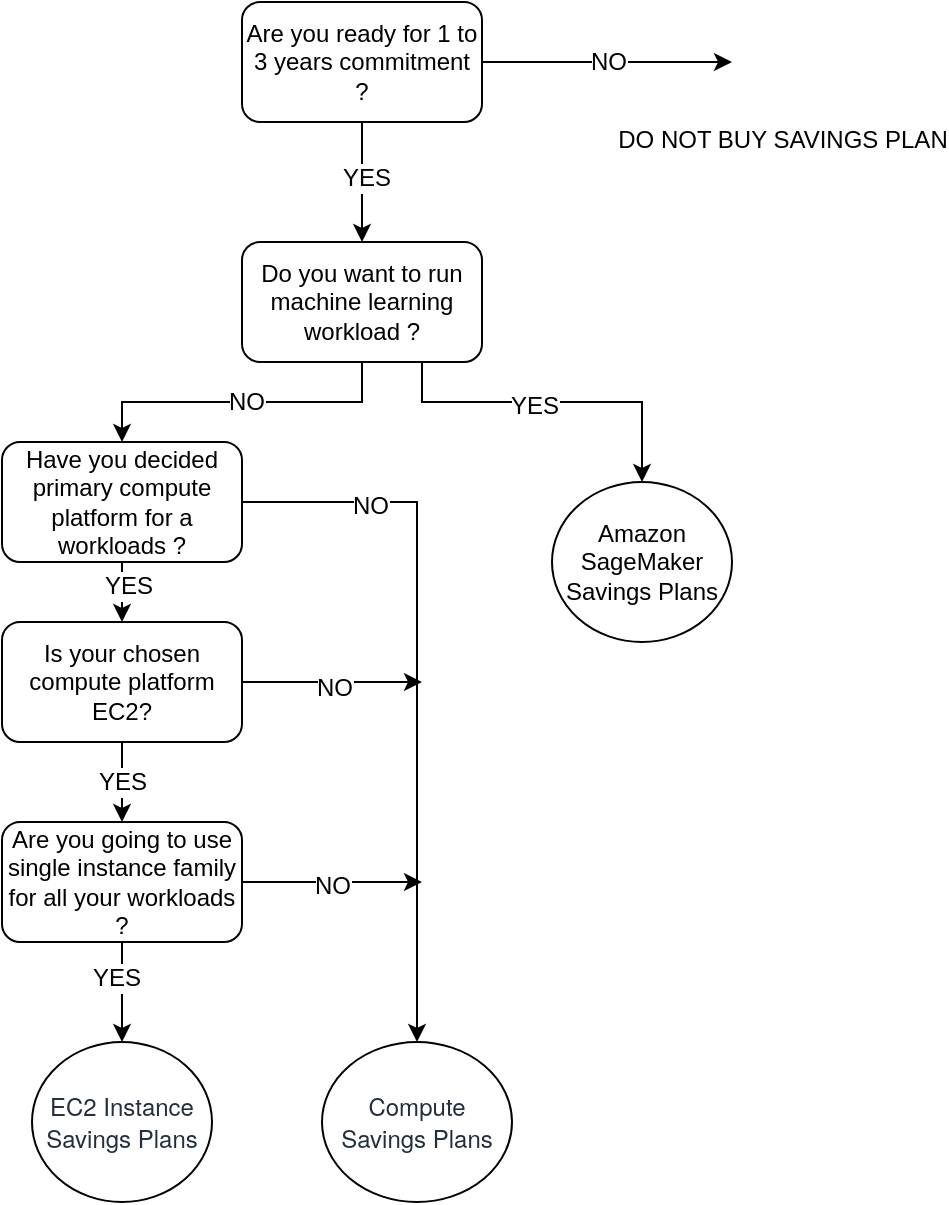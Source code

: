 <mxfile version="20.2.3" type="github">
  <diagram id="p7Yx6SKq140OhYaxNJ3j" name="Page-1">
    <mxGraphModel dx="868" dy="589" grid="1" gridSize="10" guides="1" tooltips="1" connect="1" arrows="1" fold="1" page="1" pageScale="1" pageWidth="850" pageHeight="1100" math="0" shadow="0">
      <root>
        <mxCell id="0" />
        <mxCell id="1" parent="0" />
        <mxCell id="hQFpgfugJIjpB1pTZ4c0-16" style="edgeStyle=orthogonalEdgeStyle;rounded=0;orthogonalLoop=1;jettySize=auto;html=1;exitX=0.5;exitY=1;exitDx=0;exitDy=0;entryX=0.5;entryY=0;entryDx=0;entryDy=0;fontSize=12;" edge="1" parent="1" source="hQFpgfugJIjpB1pTZ4c0-1" target="hQFpgfugJIjpB1pTZ4c0-15">
          <mxGeometry relative="1" as="geometry" />
        </mxCell>
        <mxCell id="hQFpgfugJIjpB1pTZ4c0-28" value="YES" style="edgeLabel;html=1;align=center;verticalAlign=middle;resizable=0;points=[];fontSize=12;" vertex="1" connectable="0" parent="hQFpgfugJIjpB1pTZ4c0-16">
          <mxGeometry x="-0.233" y="3" relative="1" as="geometry">
            <mxPoint as="offset" />
          </mxGeometry>
        </mxCell>
        <mxCell id="hQFpgfugJIjpB1pTZ4c0-19" style="edgeStyle=orthogonalEdgeStyle;rounded=0;orthogonalLoop=1;jettySize=auto;html=1;exitX=1;exitY=0.5;exitDx=0;exitDy=0;fontSize=12;" edge="1" parent="1" source="hQFpgfugJIjpB1pTZ4c0-1" target="hQFpgfugJIjpB1pTZ4c0-14">
          <mxGeometry relative="1" as="geometry" />
        </mxCell>
        <mxCell id="hQFpgfugJIjpB1pTZ4c0-27" value="NO" style="edgeLabel;html=1;align=center;verticalAlign=middle;resizable=0;points=[];fontSize=12;" vertex="1" connectable="0" parent="hQFpgfugJIjpB1pTZ4c0-19">
          <mxGeometry x="-0.646" y="-1" relative="1" as="geometry">
            <mxPoint y="1" as="offset" />
          </mxGeometry>
        </mxCell>
        <mxCell id="hQFpgfugJIjpB1pTZ4c0-1" value="Have you decided primary compute platform for a workloads ?" style="rounded=1;whiteSpace=wrap;html=1;" vertex="1" parent="1">
          <mxGeometry x="120" y="230" width="120" height="60" as="geometry" />
        </mxCell>
        <mxCell id="hQFpgfugJIjpB1pTZ4c0-4" style="edgeStyle=orthogonalEdgeStyle;rounded=0;orthogonalLoop=1;jettySize=auto;html=1;exitX=0.5;exitY=1;exitDx=0;exitDy=0;" edge="1" parent="1" source="hQFpgfugJIjpB1pTZ4c0-3" target="hQFpgfugJIjpB1pTZ4c0-1">
          <mxGeometry relative="1" as="geometry" />
        </mxCell>
        <mxCell id="hQFpgfugJIjpB1pTZ4c0-26" value="NO" style="edgeLabel;html=1;align=center;verticalAlign=middle;resizable=0;points=[];fontSize=12;" vertex="1" connectable="0" parent="hQFpgfugJIjpB1pTZ4c0-4">
          <mxGeometry x="-0.025" relative="1" as="geometry">
            <mxPoint as="offset" />
          </mxGeometry>
        </mxCell>
        <mxCell id="hQFpgfugJIjpB1pTZ4c0-6" style="edgeStyle=orthogonalEdgeStyle;rounded=0;orthogonalLoop=1;jettySize=auto;html=1;exitX=0.75;exitY=1;exitDx=0;exitDy=0;entryX=0.5;entryY=0;entryDx=0;entryDy=0;" edge="1" parent="1" source="hQFpgfugJIjpB1pTZ4c0-3" target="hQFpgfugJIjpB1pTZ4c0-8">
          <mxGeometry relative="1" as="geometry">
            <mxPoint x="440" y="230" as="targetPoint" />
            <Array as="points">
              <mxPoint x="330" y="210" />
              <mxPoint x="440" y="210" />
            </Array>
          </mxGeometry>
        </mxCell>
        <mxCell id="hQFpgfugJIjpB1pTZ4c0-25" value="YES" style="edgeLabel;html=1;align=center;verticalAlign=middle;resizable=0;points=[];fontSize=12;" vertex="1" connectable="0" parent="hQFpgfugJIjpB1pTZ4c0-6">
          <mxGeometry x="-0.106" y="-1" relative="1" as="geometry">
            <mxPoint y="1" as="offset" />
          </mxGeometry>
        </mxCell>
        <mxCell id="hQFpgfugJIjpB1pTZ4c0-3" value="Do you want to run machine learning workload ?" style="rounded=1;whiteSpace=wrap;html=1;" vertex="1" parent="1">
          <mxGeometry x="240" y="130" width="120" height="60" as="geometry" />
        </mxCell>
        <mxCell id="hQFpgfugJIjpB1pTZ4c0-8" value="Amazon SageMaker Savings Plans" style="ellipse;whiteSpace=wrap;html=1;" vertex="1" parent="1">
          <mxGeometry x="395" y="250" width="90" height="80" as="geometry" />
        </mxCell>
        <mxCell id="hQFpgfugJIjpB1pTZ4c0-18" style="edgeStyle=orthogonalEdgeStyle;rounded=0;orthogonalLoop=1;jettySize=auto;html=1;exitX=0.5;exitY=1;exitDx=0;exitDy=0;entryX=0.5;entryY=0;entryDx=0;entryDy=0;fontSize=12;" edge="1" parent="1" source="hQFpgfugJIjpB1pTZ4c0-10" target="hQFpgfugJIjpB1pTZ4c0-12">
          <mxGeometry relative="1" as="geometry" />
        </mxCell>
        <mxCell id="hQFpgfugJIjpB1pTZ4c0-34" value="YES" style="edgeLabel;html=1;align=center;verticalAlign=middle;resizable=0;points=[];fontSize=12;" vertex="1" connectable="0" parent="hQFpgfugJIjpB1pTZ4c0-18">
          <mxGeometry x="-0.3" y="-3" relative="1" as="geometry">
            <mxPoint as="offset" />
          </mxGeometry>
        </mxCell>
        <mxCell id="hQFpgfugJIjpB1pTZ4c0-35" style="edgeStyle=orthogonalEdgeStyle;rounded=0;orthogonalLoop=1;jettySize=auto;html=1;exitX=1;exitY=0.5;exitDx=0;exitDy=0;fontSize=12;" edge="1" parent="1" source="hQFpgfugJIjpB1pTZ4c0-10">
          <mxGeometry relative="1" as="geometry">
            <mxPoint x="330" y="450" as="targetPoint" />
          </mxGeometry>
        </mxCell>
        <mxCell id="hQFpgfugJIjpB1pTZ4c0-36" value="NO" style="edgeLabel;html=1;align=center;verticalAlign=middle;resizable=0;points=[];fontSize=12;" vertex="1" connectable="0" parent="hQFpgfugJIjpB1pTZ4c0-35">
          <mxGeometry x="-0.022" y="-1" relative="1" as="geometry">
            <mxPoint y="1" as="offset" />
          </mxGeometry>
        </mxCell>
        <mxCell id="hQFpgfugJIjpB1pTZ4c0-10" value="Are you going to use single instance family for all your workloads ?" style="rounded=1;whiteSpace=wrap;html=1;" vertex="1" parent="1">
          <mxGeometry x="120" y="420" width="120" height="60" as="geometry" />
        </mxCell>
        <mxCell id="hQFpgfugJIjpB1pTZ4c0-12" value="&lt;span style=&quot;box-sizing: border-box; font-family: AmazonEmberBold, &amp;quot;Helvetica Neue Bold&amp;quot;, &amp;quot;Helvetica Neue&amp;quot;, Helvetica, Arial, sans-serif; color: rgb(35, 47, 62); text-align: left;&quot;&gt;&lt;font style=&quot;font-size: 12px;&quot;&gt;EC2 Instance Savings Plans&lt;/font&gt;&lt;/span&gt;" style="ellipse;whiteSpace=wrap;html=1;" vertex="1" parent="1">
          <mxGeometry x="135" y="530" width="90" height="80" as="geometry" />
        </mxCell>
        <mxCell id="hQFpgfugJIjpB1pTZ4c0-14" value="&lt;span style=&quot;box-sizing: border-box; font-family: AmazonEmberBold, &amp;quot;Helvetica Neue Bold&amp;quot;, &amp;quot;Helvetica Neue&amp;quot;, Helvetica, Arial, sans-serif; color: rgb(35, 47, 62); text-align: left;&quot;&gt;&lt;font style=&quot;font-size: 12px;&quot;&gt;Compute Savings Plans&lt;/font&gt;&lt;/span&gt;" style="ellipse;whiteSpace=wrap;html=1;fontSize=12;" vertex="1" parent="1">
          <mxGeometry x="280" y="530" width="95" height="80" as="geometry" />
        </mxCell>
        <mxCell id="hQFpgfugJIjpB1pTZ4c0-17" style="edgeStyle=orthogonalEdgeStyle;rounded=0;orthogonalLoop=1;jettySize=auto;html=1;exitX=0.5;exitY=1;exitDx=0;exitDy=0;fontSize=12;" edge="1" parent="1" source="hQFpgfugJIjpB1pTZ4c0-15" target="hQFpgfugJIjpB1pTZ4c0-10">
          <mxGeometry relative="1" as="geometry" />
        </mxCell>
        <mxCell id="hQFpgfugJIjpB1pTZ4c0-33" value="YES" style="edgeLabel;html=1;align=center;verticalAlign=middle;resizable=0;points=[];fontSize=12;" vertex="1" connectable="0" parent="hQFpgfugJIjpB1pTZ4c0-17">
          <mxGeometry x="0.38" y="1" relative="1" as="geometry">
            <mxPoint x="-1" y="-8" as="offset" />
          </mxGeometry>
        </mxCell>
        <mxCell id="hQFpgfugJIjpB1pTZ4c0-20" style="edgeStyle=orthogonalEdgeStyle;rounded=0;orthogonalLoop=1;jettySize=auto;html=1;exitX=1;exitY=0.5;exitDx=0;exitDy=0;fontSize=12;" edge="1" parent="1" source="hQFpgfugJIjpB1pTZ4c0-15">
          <mxGeometry relative="1" as="geometry">
            <mxPoint x="330" y="350" as="targetPoint" />
          </mxGeometry>
        </mxCell>
        <mxCell id="hQFpgfugJIjpB1pTZ4c0-32" value="NO" style="edgeLabel;html=1;align=center;verticalAlign=middle;resizable=0;points=[];fontSize=12;" vertex="1" connectable="0" parent="hQFpgfugJIjpB1pTZ4c0-20">
          <mxGeometry x="0.022" y="-1" relative="1" as="geometry">
            <mxPoint y="1" as="offset" />
          </mxGeometry>
        </mxCell>
        <mxCell id="hQFpgfugJIjpB1pTZ4c0-15" value="Is your chosen compute platform EC2?" style="rounded=1;whiteSpace=wrap;html=1;" vertex="1" parent="1">
          <mxGeometry x="120" y="320" width="120" height="60" as="geometry" />
        </mxCell>
        <mxCell id="hQFpgfugJIjpB1pTZ4c0-24" style="edgeStyle=orthogonalEdgeStyle;rounded=0;orthogonalLoop=1;jettySize=auto;html=1;exitX=0.5;exitY=1;exitDx=0;exitDy=0;fontSize=12;" edge="1" parent="1" source="hQFpgfugJIjpB1pTZ4c0-23" target="hQFpgfugJIjpB1pTZ4c0-3">
          <mxGeometry relative="1" as="geometry" />
        </mxCell>
        <mxCell id="hQFpgfugJIjpB1pTZ4c0-31" value="YES" style="edgeLabel;html=1;align=center;verticalAlign=middle;resizable=0;points=[];fontSize=12;" vertex="1" connectable="0" parent="hQFpgfugJIjpB1pTZ4c0-24">
          <mxGeometry x="-0.117" y="2" relative="1" as="geometry">
            <mxPoint y="1" as="offset" />
          </mxGeometry>
        </mxCell>
        <mxCell id="hQFpgfugJIjpB1pTZ4c0-30" value="NO" style="edgeStyle=orthogonalEdgeStyle;rounded=0;orthogonalLoop=1;jettySize=auto;html=1;exitX=1;exitY=0.5;exitDx=0;exitDy=0;entryX=0;entryY=0.5;entryDx=0;entryDy=0;fontSize=12;" edge="1" parent="1" source="hQFpgfugJIjpB1pTZ4c0-23" target="hQFpgfugJIjpB1pTZ4c0-29">
          <mxGeometry relative="1" as="geometry" />
        </mxCell>
        <mxCell id="hQFpgfugJIjpB1pTZ4c0-23" value="Are you ready for 1 to 3 years commitment ?" style="rounded=1;whiteSpace=wrap;html=1;" vertex="1" parent="1">
          <mxGeometry x="240" y="10" width="120" height="60" as="geometry" />
        </mxCell>
        <mxCell id="hQFpgfugJIjpB1pTZ4c0-29" value="DO NOT BUY SAVINGS PLAN" style="shape=image;html=1;verticalAlign=top;verticalLabelPosition=bottom;labelBackgroundColor=#ffffff;imageAspect=0;aspect=fixed;image=https://cdn1.iconfinder.com/data/icons/ionicons-fill-vol-2/512/stop-circle-128.png;fontSize=12;" vertex="1" parent="1">
          <mxGeometry x="485" y="15" width="50" height="50" as="geometry" />
        </mxCell>
      </root>
    </mxGraphModel>
  </diagram>
</mxfile>

